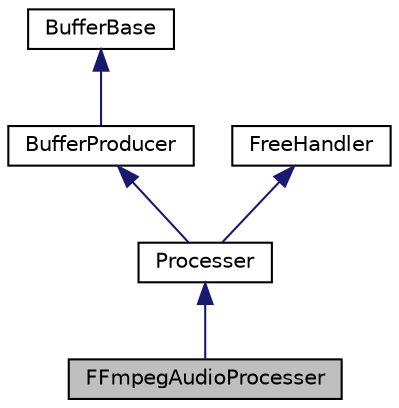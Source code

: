 digraph "FFmpegAudioProcesser"
{
 // LATEX_PDF_SIZE
  edge [fontname="Helvetica",fontsize="10",labelfontname="Helvetica",labelfontsize="10"];
  node [fontname="Helvetica",fontsize="10",shape=record];
  Node1 [label="FFmpegAudioProcesser",height=0.2,width=0.4,color="black", fillcolor="grey75", style="filled", fontcolor="black",tooltip=" "];
  Node2 -> Node1 [dir="back",color="midnightblue",fontsize="10",style="solid",fontname="Helvetica"];
  Node2 [label="Processer",height=0.2,width=0.4,color="black", fillcolor="white", style="filled",URL="$class_processer.html",tooltip=" "];
  Node3 -> Node2 [dir="back",color="midnightblue",fontsize="10",style="solid",fontname="Helvetica"];
  Node3 [label="BufferProducer",height=0.2,width=0.4,color="black", fillcolor="white", style="filled",URL="$class_buffer_producer.html",tooltip=" "];
  Node4 -> Node3 [dir="back",color="midnightblue",fontsize="10",style="solid",fontname="Helvetica"];
  Node4 [label="BufferBase",height=0.2,width=0.4,color="black", fillcolor="white", style="filled",URL="$class_buffer_base.html",tooltip=" "];
  Node5 -> Node2 [dir="back",color="midnightblue",fontsize="10",style="solid",fontname="Helvetica"];
  Node5 [label="FreeHandler",height=0.2,width=0.4,color="black", fillcolor="white", style="filled",URL="$class_free_handler.html",tooltip=" "];
}
